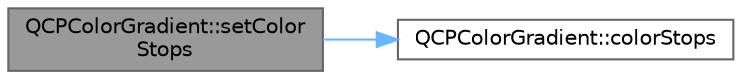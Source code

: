 digraph "QCPColorGradient::setColorStops"
{
 // LATEX_PDF_SIZE
  bgcolor="transparent";
  edge [fontname=Helvetica,fontsize=10,labelfontname=Helvetica,labelfontsize=10];
  node [fontname=Helvetica,fontsize=10,shape=box,height=0.2,width=0.4];
  rankdir="LR";
  Node1 [label="QCPColorGradient::setColor\lStops",height=0.2,width=0.4,color="gray40", fillcolor="grey60", style="filled", fontcolor="black",tooltip=" "];
  Node1 -> Node2 [color="steelblue1",style="solid"];
  Node2 [label="QCPColorGradient::colorStops",height=0.2,width=0.4,color="grey40", fillcolor="white", style="filled",URL="$class_q_c_p_color_gradient.html#a62e423a8012169dfe1234df1f7463bd1",tooltip=" "];
}
